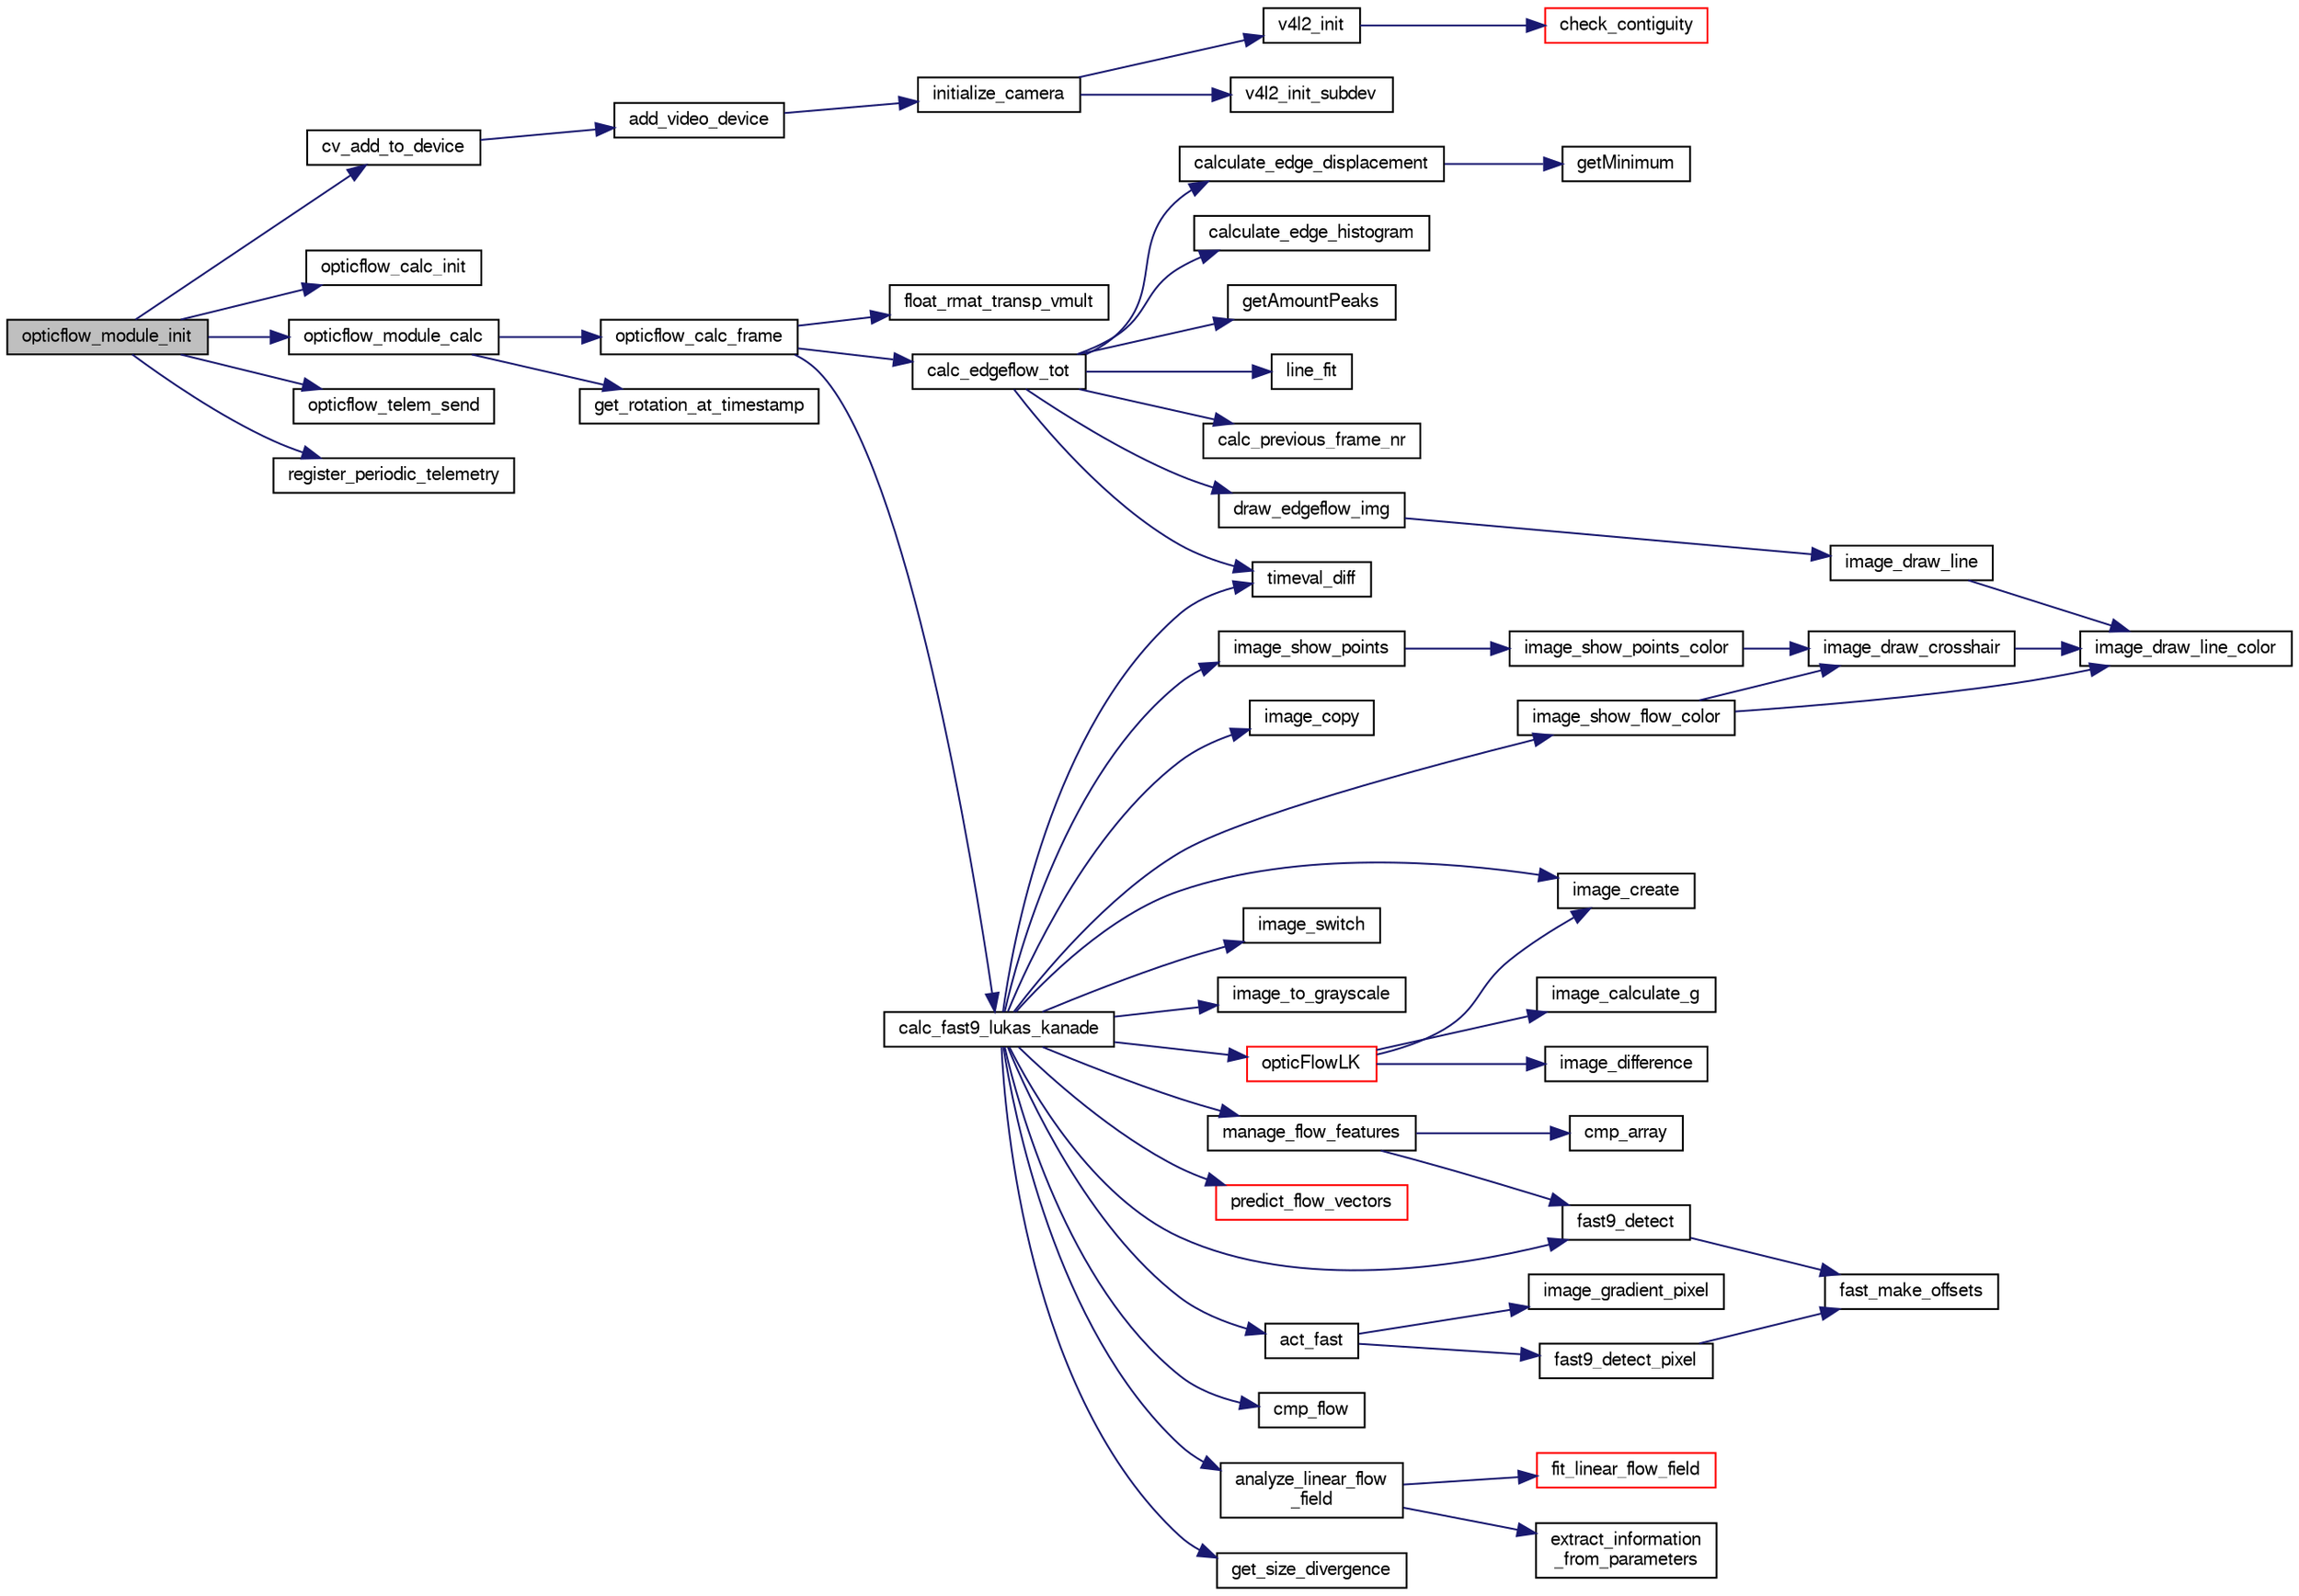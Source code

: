 digraph "opticflow_module_init"
{
  edge [fontname="FreeSans",fontsize="10",labelfontname="FreeSans",labelfontsize="10"];
  node [fontname="FreeSans",fontsize="10",shape=record];
  rankdir="LR";
  Node1 [label="opticflow_module_init",height=0.2,width=0.4,color="black", fillcolor="grey75", style="filled", fontcolor="black"];
  Node1 -> Node2 [color="midnightblue",fontsize="10",style="solid",fontname="FreeSans"];
  Node2 [label="cv_add_to_device",height=0.2,width=0.4,color="black", fillcolor="white", style="filled",URL="$cv_8c.html#a27c5a4c16f124cdc564d637fcc733b97"];
  Node2 -> Node3 [color="midnightblue",fontsize="10",style="solid",fontname="FreeSans"];
  Node3 [label="add_video_device",height=0.2,width=0.4,color="black", fillcolor="white", style="filled",URL="$cv_8h.html#a9e0afd727457cecc0e207aa03c4d48a5",tooltip="Keep track of video devices added by modules. "];
  Node3 -> Node4 [color="midnightblue",fontsize="10",style="solid",fontname="FreeSans"];
  Node4 [label="initialize_camera",height=0.2,width=0.4,color="black", fillcolor="white", style="filled",URL="$video__thread_8c.html#acc71ed66abdc3fa0cecd95cc408c670e"];
  Node4 -> Node5 [color="midnightblue",fontsize="10",style="solid",fontname="FreeSans"];
  Node5 [label="v4l2_init_subdev",height=0.2,width=0.4,color="black", fillcolor="white", style="filled",URL="$v4l2_8c.html#a3798643b3e99cd32ef724fc928d92e51",tooltip="Initialize a V4L2 subdevice. "];
  Node4 -> Node6 [color="midnightblue",fontsize="10",style="solid",fontname="FreeSans"];
  Node6 [label="v4l2_init",height=0.2,width=0.4,color="black", fillcolor="white", style="filled",URL="$v4l2_8c.html#a1f683e79a4639d4e189f059f6c4ae268",tooltip="Initialize a V4L2(Video for Linux 2) device. "];
  Node6 -> Node7 [color="midnightblue",fontsize="10",style="solid",fontname="FreeSans"];
  Node7 [label="check_contiguity",height=0.2,width=0.4,color="red", fillcolor="white", style="filled",URL="$virt2phys_8c.html#ac0b66a5b5e335c413a78b5e9f677ba83"];
  Node1 -> Node8 [color="midnightblue",fontsize="10",style="solid",fontname="FreeSans"];
  Node8 [label="opticflow_calc_init",height=0.2,width=0.4,color="black", fillcolor="white", style="filled",URL="$opticflow__calculator_8c.html#a7d03c46f201e48777ef9d612fe73fc51",tooltip="Initialize the opticflow calculator. "];
  Node1 -> Node9 [color="midnightblue",fontsize="10",style="solid",fontname="FreeSans"];
  Node9 [label="opticflow_module_calc",height=0.2,width=0.4,color="black", fillcolor="white", style="filled",URL="$opticflow__module_8c.html#adb417544fc559b45532524416ce59953",tooltip="The main optical flow calculation thread. "];
  Node9 -> Node10 [color="midnightblue",fontsize="10",style="solid",fontname="FreeSans"];
  Node10 [label="get_rotation_at_timestamp",height=0.2,width=0.4,color="black", fillcolor="white", style="filled",URL="$pose__history_8c.html#aad26510aa5a6a4e21e4f1721010c8968",tooltip="Given a pprz timestamp in used (obtained with get_sys_time_usec) we return the pose in FloatEulers cl..."];
  Node9 -> Node11 [color="midnightblue",fontsize="10",style="solid",fontname="FreeSans"];
  Node11 [label="opticflow_calc_frame",height=0.2,width=0.4,color="black", fillcolor="white", style="filled",URL="$opticflow__calculator_8c.html#a89e51af8fe5a0f534193635d181a2086",tooltip="Run the optical flow on a new image frame. "];
  Node11 -> Node12 [color="midnightblue",fontsize="10",style="solid",fontname="FreeSans"];
  Node12 [label="calc_edgeflow_tot",height=0.2,width=0.4,color="black", fillcolor="white", style="filled",URL="$opticflow__calculator_8c.html#ab57bd1ab7d50982c7f9494e40e6da3ca",tooltip="Run the optical flow with EDGEFLOW on a new image frame. "];
  Node12 -> Node13 [color="midnightblue",fontsize="10",style="solid",fontname="FreeSans"];
  Node13 [label="calc_previous_frame_nr",height=0.2,width=0.4,color="black", fillcolor="white", style="filled",URL="$edge__flow_8c.html#a79cdb2523f43871785a1808f5d3dc260",tooltip="Calc_previous_frame_nr; adaptive Time Horizon. "];
  Node12 -> Node14 [color="midnightblue",fontsize="10",style="solid",fontname="FreeSans"];
  Node14 [label="calculate_edge_displacement",height=0.2,width=0.4,color="black", fillcolor="white", style="filled",URL="$edge__flow_8c.html#a362f7ce14089a9e1bf93464ef5731714",tooltip="Calculate_displacement calculates the displacement between two histograms. "];
  Node14 -> Node15 [color="midnightblue",fontsize="10",style="solid",fontname="FreeSans"];
  Node15 [label="getMinimum",height=0.2,width=0.4,color="black", fillcolor="white", style="filled",URL="$edge__flow_8c.html#a24125fbc0c941963c0e3a2ab55a97e6e",tooltip="Calculate minimum of an array. "];
  Node12 -> Node16 [color="midnightblue",fontsize="10",style="solid",fontname="FreeSans"];
  Node16 [label="calculate_edge_histogram",height=0.2,width=0.4,color="black", fillcolor="white", style="filled",URL="$edge__flow_8c.html#a3dacd96582561f6f436df853e4ce0d63",tooltip="Calculate a edge/gradient histogram for each dimension of the image. "];
  Node12 -> Node17 [color="midnightblue",fontsize="10",style="solid",fontname="FreeSans"];
  Node17 [label="draw_edgeflow_img",height=0.2,width=0.4,color="black", fillcolor="white", style="filled",URL="$edge__flow_8c.html#a3b033920386bfd9bd702b743b16d6339",tooltip="Draws edgehistogram, displacement and linefit directly on the image for debugging (only for edgeflow ..."];
  Node17 -> Node18 [color="midnightblue",fontsize="10",style="solid",fontname="FreeSans"];
  Node18 [label="image_draw_line",height=0.2,width=0.4,color="black", fillcolor="white", style="filled",URL="$image_8c.html#a40fe37e1ba3df58796c2aa29e04e8567",tooltip="Draw a pink line on the image. "];
  Node18 -> Node19 [color="midnightblue",fontsize="10",style="solid",fontname="FreeSans"];
  Node19 [label="image_draw_line_color",height=0.2,width=0.4,color="black", fillcolor="white", style="filled",URL="$image_8c.html#a5b1f40ae3b945985c9f4d09bdd313de8",tooltip="Draw a line on the image. "];
  Node12 -> Node20 [color="midnightblue",fontsize="10",style="solid",fontname="FreeSans"];
  Node20 [label="getAmountPeaks",height=0.2,width=0.4,color="black", fillcolor="white", style="filled",URL="$edge__flow_8c.html#a36266096493b2aae14a6aefc01e5c0db",tooltip="getAmountPeaks, calculates the amount of peaks in a edge histogram "];
  Node12 -> Node21 [color="midnightblue",fontsize="10",style="solid",fontname="FreeSans"];
  Node21 [label="line_fit",height=0.2,width=0.4,color="black", fillcolor="white", style="filled",URL="$edge__flow_8c.html#a57885c6d0cf61ad61c6e6113b2573c88",tooltip="Fits a linear model to an array with pixel displacements with least squares. "];
  Node12 -> Node22 [color="midnightblue",fontsize="10",style="solid",fontname="FreeSans"];
  Node22 [label="timeval_diff",height=0.2,width=0.4,color="black", fillcolor="white", style="filled",URL="$opticflow__calculator_8c.html#a37709847b0065c4f371663e9ad30459d",tooltip="Calculate the difference from start till finish. "];
  Node11 -> Node23 [color="midnightblue",fontsize="10",style="solid",fontname="FreeSans"];
  Node23 [label="calc_fast9_lukas_kanade",height=0.2,width=0.4,color="black", fillcolor="white", style="filled",URL="$opticflow__calculator_8c.html#a3edff14cc7f95b5202ba6841a12dfed3",tooltip="Run the optical flow with fast9 and lukaskanade on a new image frame. "];
  Node23 -> Node24 [color="midnightblue",fontsize="10",style="solid",fontname="FreeSans"];
  Node24 [label="act_fast",height=0.2,width=0.4,color="black", fillcolor="white", style="filled",URL="$act__fast_8c.html#ac19c04b1275447322d4739824fa76d42",tooltip="Do an ACT-FAST corner detection. "];
  Node24 -> Node25 [color="midnightblue",fontsize="10",style="solid",fontname="FreeSans"];
  Node25 [label="fast9_detect_pixel",height=0.2,width=0.4,color="black", fillcolor="white", style="filled",URL="$fast__rosten_8c.html#a227ca8d03c30c4a5ad0ebe0113a8a875",tooltip="Do a FAST9 corner detection for a single pixel. "];
  Node25 -> Node26 [color="midnightblue",fontsize="10",style="solid",fontname="FreeSans"];
  Node26 [label="fast_make_offsets",height=0.2,width=0.4,color="black", fillcolor="white", style="filled",URL="$fast__rosten_8c.html#a58984f615be2e8c52b3d0b1fc595a250",tooltip="Make offsets for FAST9 calculation. "];
  Node24 -> Node27 [color="midnightblue",fontsize="10",style="solid",fontname="FreeSans"];
  Node27 [label="image_gradient_pixel",height=0.2,width=0.4,color="black", fillcolor="white", style="filled",URL="$image_8c.html#a1cbeeba8965707f0e5e9cb1e256c70c5",tooltip="Get the gradient at a pixel location. "];
  Node23 -> Node28 [color="midnightblue",fontsize="10",style="solid",fontname="FreeSans"];
  Node28 [label="analyze_linear_flow\l_field",height=0.2,width=0.4,color="black", fillcolor="white", style="filled",URL="$linear__flow__fit_8c.html#ac1c609f9975078816d4dd4862d94833b",tooltip="Analyze a linear flow field, retrieving information such as divergence, surface roughness, focus of expansion, etc. "];
  Node28 -> Node29 [color="midnightblue",fontsize="10",style="solid",fontname="FreeSans"];
  Node29 [label="extract_information\l_from_parameters",height=0.2,width=0.4,color="black", fillcolor="white", style="filled",URL="$linear__flow__fit_8c.html#ad96c136057bf95b8ca88d210c453dae3",tooltip="Extract information from the parameters that were fit to the optical flow field. "];
  Node28 -> Node30 [color="midnightblue",fontsize="10",style="solid",fontname="FreeSans"];
  Node30 [label="fit_linear_flow_field",height=0.2,width=0.4,color="red", fillcolor="white", style="filled",URL="$linear__flow__fit_8c.html#a4a796ceb3a2c8c6ee52e0f80d7306ced",tooltip="Analyze a linear flow field, retrieving information such as divergence, surface roughness, focus of expansion, etc. "];
  Node23 -> Node31 [color="midnightblue",fontsize="10",style="solid",fontname="FreeSans"];
  Node31 [label="cmp_flow",height=0.2,width=0.4,color="black", fillcolor="white", style="filled",URL="$opticflow__calculator_8c.html#a70ba354beb51e86724b52a657ca34c25",tooltip="Compare two flow vectors based on flow distance Used for sorting. "];
  Node23 -> Node32 [color="midnightblue",fontsize="10",style="solid",fontname="FreeSans"];
  Node32 [label="fast9_detect",height=0.2,width=0.4,color="black", fillcolor="white", style="filled",URL="$fast__rosten_8c.html#a188523b38a244aa925088dfa115ed12e",tooltip="Do a FAST9 corner detection. "];
  Node32 -> Node26 [color="midnightblue",fontsize="10",style="solid",fontname="FreeSans"];
  Node23 -> Node33 [color="midnightblue",fontsize="10",style="solid",fontname="FreeSans"];
  Node33 [label="get_size_divergence",height=0.2,width=0.4,color="black", fillcolor="white", style="filled",URL="$size__divergence_8c.html#a5bd0d30766d4538c9b64fccc7826b12a",tooltip="Get divergence from optical flow vectors based on line sizes between corners. "];
  Node23 -> Node34 [color="midnightblue",fontsize="10",style="solid",fontname="FreeSans"];
  Node34 [label="image_copy",height=0.2,width=0.4,color="black", fillcolor="white", style="filled",URL="$image_8c.html#a02932625f9aeb66da70c89a2f2d3a052",tooltip="Copy an image from inut to output This will only work if the formats are the same. "];
  Node23 -> Node35 [color="midnightblue",fontsize="10",style="solid",fontname="FreeSans"];
  Node35 [label="image_create",height=0.2,width=0.4,color="black", fillcolor="white", style="filled",URL="$image_8c.html#ab5cc0250c461b9d2f043e4884f6b9a53",tooltip="Create a new image. "];
  Node23 -> Node36 [color="midnightblue",fontsize="10",style="solid",fontname="FreeSans"];
  Node36 [label="image_show_flow_color",height=0.2,width=0.4,color="black", fillcolor="white", style="filled",URL="$image_8c.html#a9745125ba8d5be3b499b8ff972e189ee",tooltip="Shows the flow from a specific point to a new point This works on YUV422 and Grayscale images..."];
  Node36 -> Node37 [color="midnightblue",fontsize="10",style="solid",fontname="FreeSans"];
  Node37 [label="image_draw_crosshair",height=0.2,width=0.4,color="black", fillcolor="white", style="filled",URL="$image_8c.html#a3855947fea757e63088255cd9e68fcda",tooltip="Draw a cross-hair on the image. "];
  Node37 -> Node19 [color="midnightblue",fontsize="10",style="solid",fontname="FreeSans"];
  Node36 -> Node19 [color="midnightblue",fontsize="10",style="solid",fontname="FreeSans"];
  Node23 -> Node38 [color="midnightblue",fontsize="10",style="solid",fontname="FreeSans"];
  Node38 [label="image_show_points",height=0.2,width=0.4,color="black", fillcolor="white", style="filled",URL="$image_8c.html#a6b1f1f53bd730945826724d139048831",tooltip="Show points in an image by coloring them through giving the pixels the maximum value. "];
  Node38 -> Node39 [color="midnightblue",fontsize="10",style="solid",fontname="FreeSans"];
  Node39 [label="image_show_points_color",height=0.2,width=0.4,color="black", fillcolor="white", style="filled",URL="$image_8c.html#a5943c9835fd07452f25e10ae27f16720",tooltip="Show points in an image by coloring them through giving the pixels the maximum value. "];
  Node39 -> Node37 [color="midnightblue",fontsize="10",style="solid",fontname="FreeSans"];
  Node23 -> Node40 [color="midnightblue",fontsize="10",style="solid",fontname="FreeSans"];
  Node40 [label="image_switch",height=0.2,width=0.4,color="black", fillcolor="white", style="filled",URL="$image_8c.html#a170da2d6e19d1b99084a4fb18bc1a2ee",tooltip="This will switch image *a and *b This is faster as image_copy because it doesn&#39;t copy the whole image..."];
  Node23 -> Node41 [color="midnightblue",fontsize="10",style="solid",fontname="FreeSans"];
  Node41 [label="image_to_grayscale",height=0.2,width=0.4,color="black", fillcolor="white", style="filled",URL="$image_8c.html#a74a32006a620503a7ca62e5b2a86abd1",tooltip="Convert an image to grayscale. "];
  Node23 -> Node42 [color="midnightblue",fontsize="10",style="solid",fontname="FreeSans"];
  Node42 [label="manage_flow_features",height=0.2,width=0.4,color="black", fillcolor="white", style="filled",URL="$opticflow__calculator_8c.html#a096dc77deb46fbfcc36e72bc8eb24784"];
  Node42 -> Node43 [color="midnightblue",fontsize="10",style="solid",fontname="FreeSans"];
  Node43 [label="cmp_array",height=0.2,width=0.4,color="black", fillcolor="white", style="filled",URL="$opticflow__calculator_8c.html#a61fcf92d4f40ff2d80d6bb03e37120c4",tooltip="Compare the rows of an integer (uint16_t) 2D array based on the first column. "];
  Node42 -> Node32 [color="midnightblue",fontsize="10",style="solid",fontname="FreeSans"];
  Node23 -> Node44 [color="midnightblue",fontsize="10",style="solid",fontname="FreeSans"];
  Node44 [label="opticFlowLK",height=0.2,width=0.4,color="red", fillcolor="white", style="filled",URL="$lucas__kanade_8c.html#a6a8349de0d6e2015151312034c07ed0d"];
  Node44 -> Node45 [color="midnightblue",fontsize="10",style="solid",fontname="FreeSans"];
  Node45 [label="image_calculate_g",height=0.2,width=0.4,color="black", fillcolor="white", style="filled",URL="$image_8c.html#ae0f7d6068a0813bd149153b409474672",tooltip="Calculate the G vector of an image gradient This is used for optical flow calculation. "];
  Node44 -> Node35 [color="midnightblue",fontsize="10",style="solid",fontname="FreeSans"];
  Node44 -> Node46 [color="midnightblue",fontsize="10",style="solid",fontname="FreeSans"];
  Node46 [label="image_difference",height=0.2,width=0.4,color="black", fillcolor="white", style="filled",URL="$image_8c.html#a946e57aea5ff8c79adee46cb2c72dd80",tooltip="Calculate the difference between two images and return the error This will only work with grayscale i..."];
  Node23 -> Node47 [color="midnightblue",fontsize="10",style="solid",fontname="FreeSans"];
  Node47 [label="predict_flow_vectors",height=0.2,width=0.4,color="red", fillcolor="white", style="filled",URL="$opticflow__calculator_8c.html#a3332fc643e3c25e5ac27404e75b14299"];
  Node23 -> Node22 [color="midnightblue",fontsize="10",style="solid",fontname="FreeSans"];
  Node11 -> Node48 [color="midnightblue",fontsize="10",style="solid",fontname="FreeSans"];
  Node48 [label="float_rmat_transp_vmult",height=0.2,width=0.4,color="black", fillcolor="white", style="filled",URL="$group__math__algebra__float.html#gac852ba0c3ec48acfd8abaefbf933d4b6",tooltip="rotate 3D vector by transposed rotation matrix. "];
  Node1 -> Node49 [color="midnightblue",fontsize="10",style="solid",fontname="FreeSans"];
  Node49 [label="opticflow_telem_send",height=0.2,width=0.4,color="black", fillcolor="white", style="filled",URL="$opticflow__module_8c.html#a72d1d69e9aee6c7fe948f78b185a944f",tooltip="Send optical flow telemetry information. "];
  Node1 -> Node50 [color="midnightblue",fontsize="10",style="solid",fontname="FreeSans"];
  Node50 [label="register_periodic_telemetry",height=0.2,width=0.4,color="black", fillcolor="white", style="filled",URL="$telemetry_8c.html#a8b8cf43739f06c54d16370c141b541a0",tooltip="Register a telemetry callback function. "];
}
